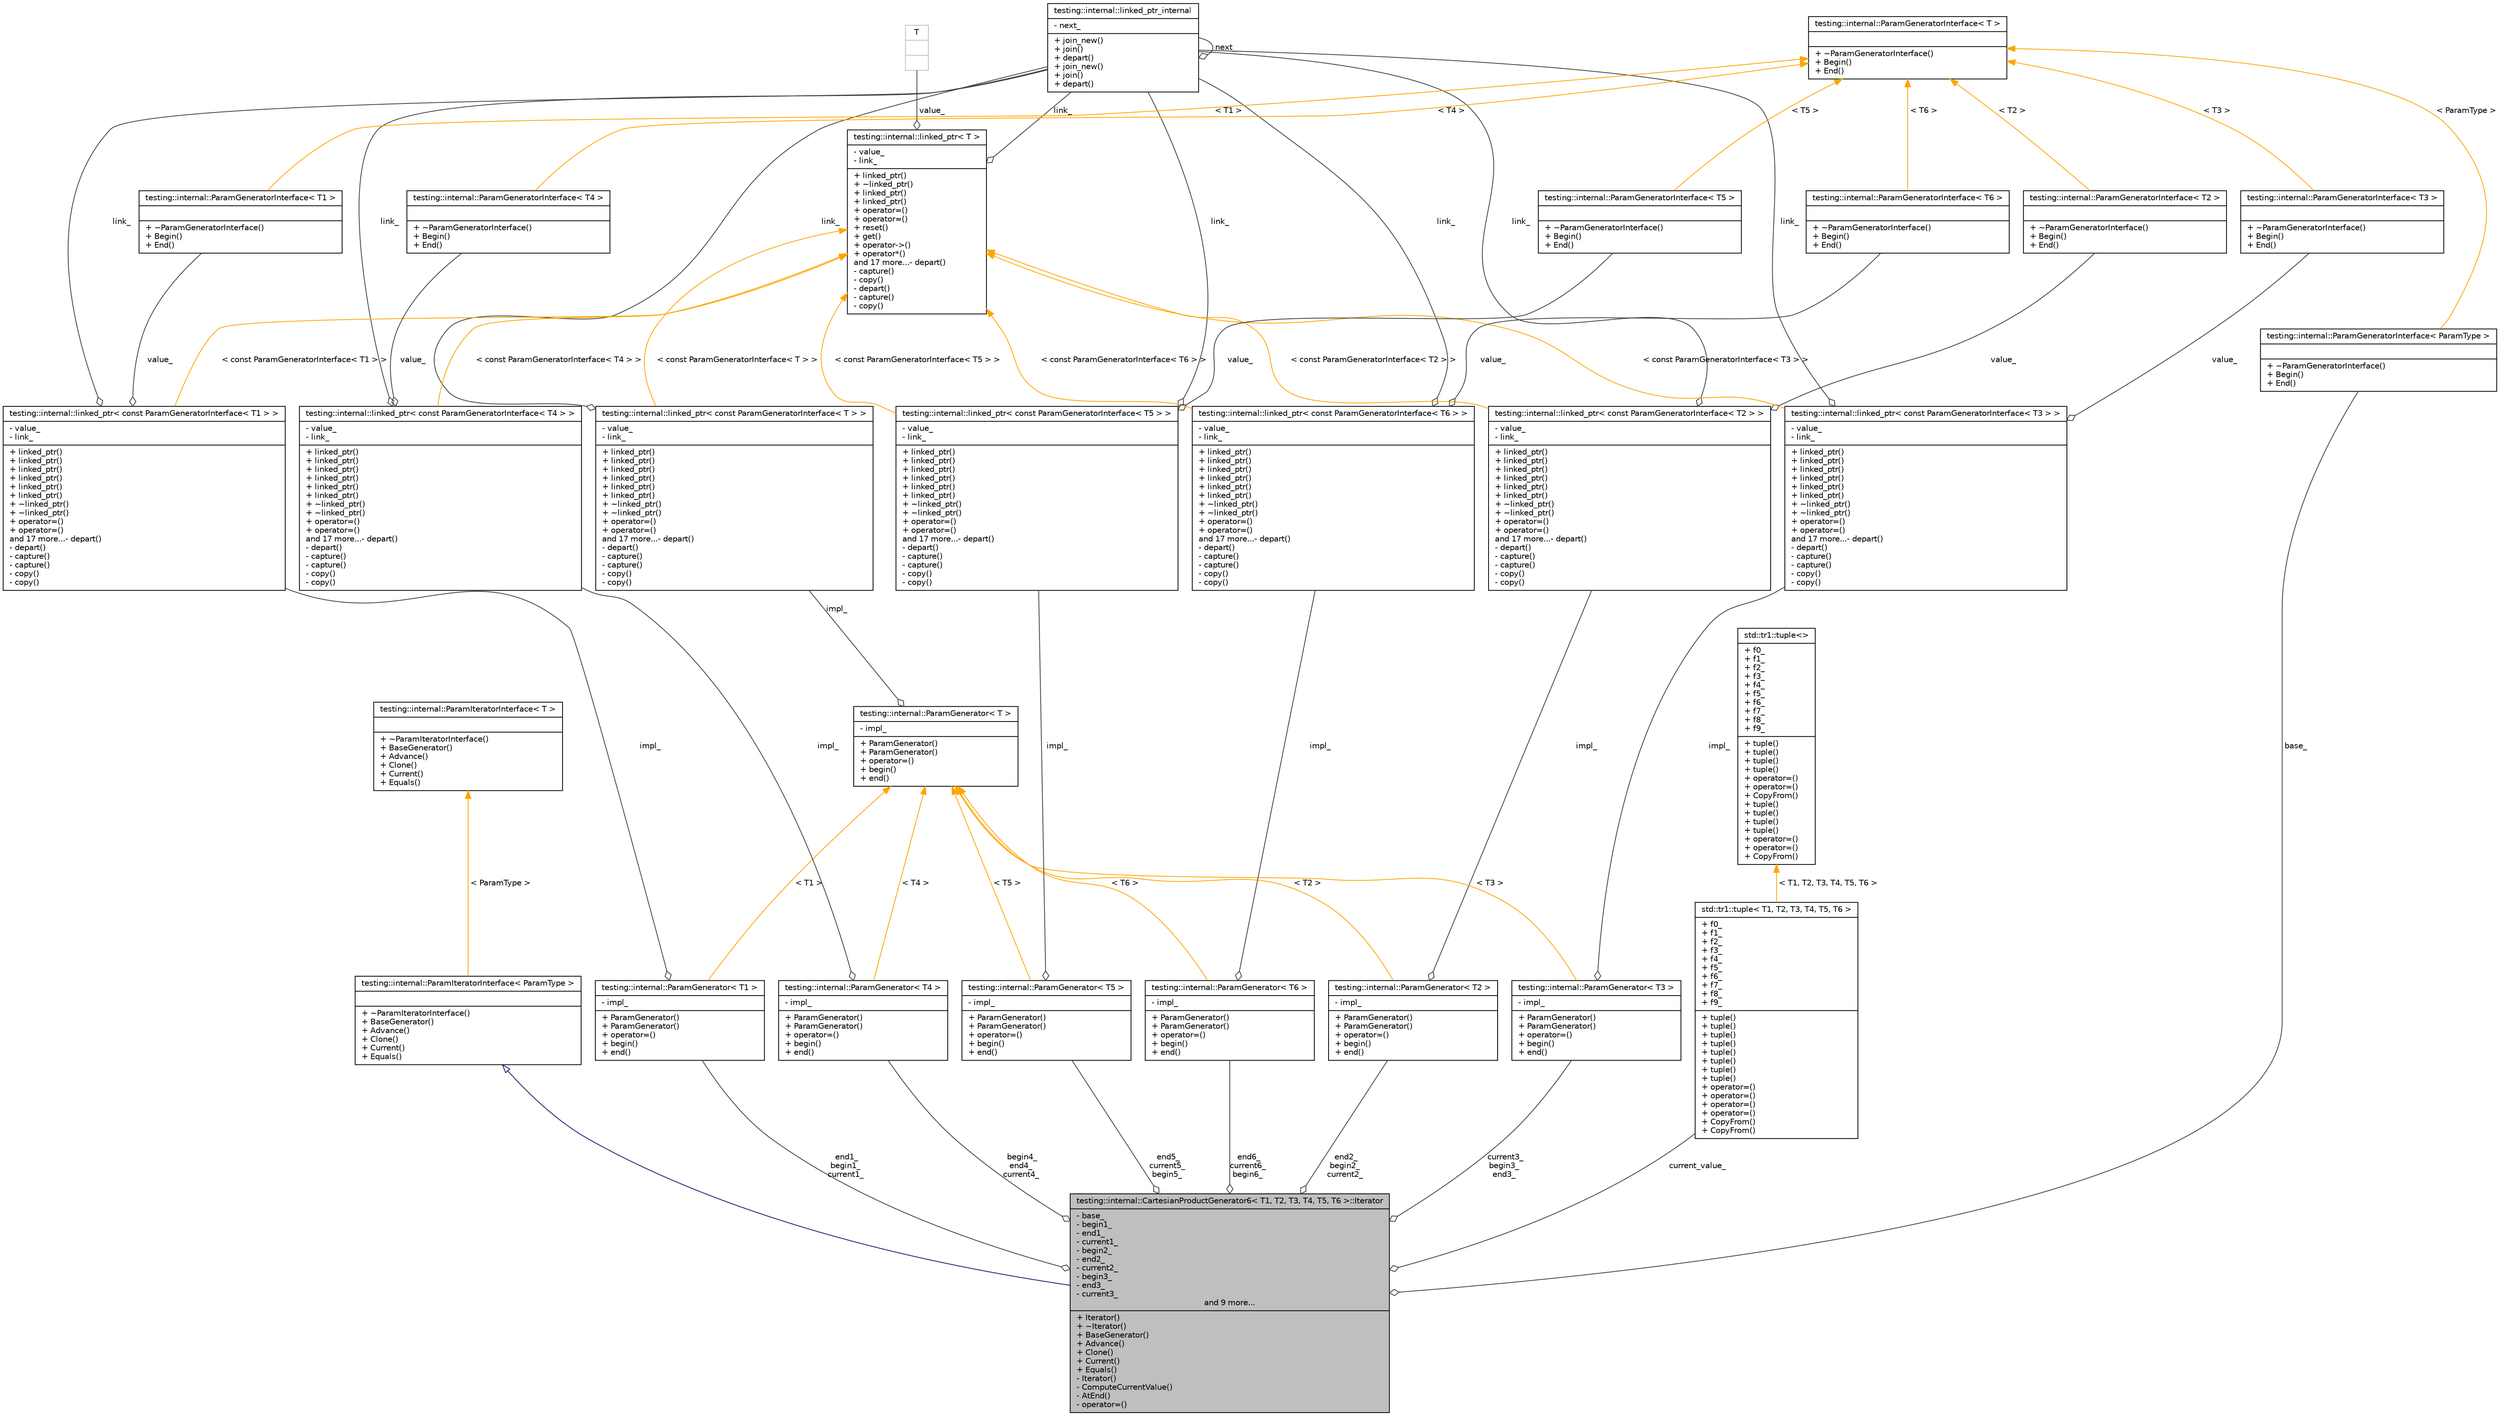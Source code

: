 digraph G
{
  edge [fontname="Helvetica",fontsize="10",labelfontname="Helvetica",labelfontsize="10"];
  node [fontname="Helvetica",fontsize="10",shape=record];
  Node1 [label="{testing::internal::CartesianProductGenerator6\< T1, T2, T3, T4, T5, T6 \>::Iterator\n|- base_\l- begin1_\l- end1_\l- current1_\l- begin2_\l- end2_\l- current2_\l- begin3_\l- end3_\l- current3_\land 9 more...|+ Iterator()\l+ ~Iterator()\l+ BaseGenerator()\l+ Advance()\l+ Clone()\l+ Current()\l+ Equals()\l- Iterator()\l- ComputeCurrentValue()\l- AtEnd()\l- operator=()\l}",height=0.2,width=0.4,color="black", fillcolor="grey75", style="filled" fontcolor="black"];
  Node2 -> Node1 [dir="back",color="midnightblue",fontsize="10",style="solid",arrowtail="onormal",fontname="Helvetica"];
  Node2 [label="{testing::internal::ParamIteratorInterface\< ParamType \>\n||+ ~ParamIteratorInterface()\l+ BaseGenerator()\l+ Advance()\l+ Clone()\l+ Current()\l+ Equals()\l}",height=0.2,width=0.4,color="black", fillcolor="white", style="filled",URL="$classtesting_1_1internal_1_1ParamIteratorInterface.html"];
  Node3 -> Node2 [dir="back",color="orange",fontsize="10",style="solid",label=" \< ParamType \>" ,fontname="Helvetica"];
  Node3 [label="{testing::internal::ParamIteratorInterface\< T \>\n||+ ~ParamIteratorInterface()\l+ BaseGenerator()\l+ Advance()\l+ Clone()\l+ Current()\l+ Equals()\l}",height=0.2,width=0.4,color="black", fillcolor="white", style="filled",URL="$classtesting_1_1internal_1_1ParamIteratorInterface.html"];
  Node4 -> Node1 [color="grey25",fontsize="10",style="solid",label=" end2_\nbegin2_\ncurrent2_" ,arrowhead="odiamond",fontname="Helvetica"];
  Node4 [label="{testing::internal::ParamGenerator\< T2 \>\n|- impl_\l|+ ParamGenerator()\l+ ParamGenerator()\l+ operator=()\l+ begin()\l+ end()\l}",height=0.2,width=0.4,color="black", fillcolor="white", style="filled",URL="$classtesting_1_1internal_1_1ParamGenerator.html"];
  Node5 -> Node4 [color="grey25",fontsize="10",style="solid",label=" impl_" ,arrowhead="odiamond",fontname="Helvetica"];
  Node5 [label="{testing::internal::linked_ptr\< const ParamGeneratorInterface\< T2 \> \>\n|- value_\l- link_\l|+ linked_ptr()\l+ linked_ptr()\l+ linked_ptr()\l+ linked_ptr()\l+ linked_ptr()\l+ linked_ptr()\l+ ~linked_ptr()\l+ ~linked_ptr()\l+ operator=()\l+ operator=()\land 17 more...- depart()\l- depart()\l- capture()\l- capture()\l- copy()\l- copy()\l}",height=0.2,width=0.4,color="black", fillcolor="white", style="filled",URL="$classtesting_1_1internal_1_1linked__ptr.html"];
  Node6 -> Node5 [color="grey25",fontsize="10",style="solid",label=" link_" ,arrowhead="odiamond",fontname="Helvetica"];
  Node6 [label="{testing::internal::linked_ptr_internal\n|- next_\l|+ join_new()\l+ join()\l+ depart()\l+ join_new()\l+ join()\l+ depart()\l}",height=0.2,width=0.4,color="black", fillcolor="white", style="filled",URL="$classtesting_1_1internal_1_1linked__ptr__internal.html"];
  Node6 -> Node6 [color="grey25",fontsize="10",style="solid",label=" next_" ,arrowhead="odiamond",fontname="Helvetica"];
  Node7 -> Node5 [color="grey25",fontsize="10",style="solid",label=" value_" ,arrowhead="odiamond",fontname="Helvetica"];
  Node7 [label="{testing::internal::ParamGeneratorInterface\< T2 \>\n||+ ~ParamGeneratorInterface()\l+ Begin()\l+ End()\l}",height=0.2,width=0.4,color="black", fillcolor="white", style="filled",URL="$classtesting_1_1internal_1_1ParamGeneratorInterface.html"];
  Node8 -> Node7 [dir="back",color="orange",fontsize="10",style="solid",label=" \< T2 \>" ,fontname="Helvetica"];
  Node8 [label="{testing::internal::ParamGeneratorInterface\< T \>\n||+ ~ParamGeneratorInterface()\l+ Begin()\l+ End()\l}",height=0.2,width=0.4,color="black", fillcolor="white", style="filled",URL="$classtesting_1_1internal_1_1ParamGeneratorInterface.html"];
  Node9 -> Node5 [dir="back",color="orange",fontsize="10",style="solid",label=" \< const ParamGeneratorInterface\< T2 \> \>" ,fontname="Helvetica"];
  Node9 [label="{testing::internal::linked_ptr\< T \>\n|- value_\l- link_\l|+ linked_ptr()\l+ ~linked_ptr()\l+ linked_ptr()\l+ linked_ptr()\l+ operator=()\l+ operator=()\l+ reset()\l+ get()\l+ operator-\>()\l+ operator*()\land 17 more...- depart()\l- capture()\l- copy()\l- depart()\l- capture()\l- copy()\l}",height=0.2,width=0.4,color="black", fillcolor="white", style="filled",URL="$classtesting_1_1internal_1_1linked__ptr.html"];
  Node6 -> Node9 [color="grey25",fontsize="10",style="solid",label=" link_" ,arrowhead="odiamond",fontname="Helvetica"];
  Node10 -> Node9 [color="grey25",fontsize="10",style="solid",label=" value_" ,arrowhead="odiamond",fontname="Helvetica"];
  Node10 [label="{T\n||}",height=0.2,width=0.4,color="grey75", fillcolor="white", style="filled"];
  Node11 -> Node4 [dir="back",color="orange",fontsize="10",style="solid",label=" \< T2 \>" ,fontname="Helvetica"];
  Node11 [label="{testing::internal::ParamGenerator\< T \>\n|- impl_\l|+ ParamGenerator()\l+ ParamGenerator()\l+ operator=()\l+ begin()\l+ end()\l}",height=0.2,width=0.4,color="black", fillcolor="white", style="filled",URL="$classtesting_1_1internal_1_1ParamGenerator.html"];
  Node12 -> Node11 [color="grey25",fontsize="10",style="solid",label=" impl_" ,arrowhead="odiamond",fontname="Helvetica"];
  Node12 [label="{testing::internal::linked_ptr\< const ParamGeneratorInterface\< T \> \>\n|- value_\l- link_\l|+ linked_ptr()\l+ linked_ptr()\l+ linked_ptr()\l+ linked_ptr()\l+ linked_ptr()\l+ linked_ptr()\l+ ~linked_ptr()\l+ ~linked_ptr()\l+ operator=()\l+ operator=()\land 17 more...- depart()\l- depart()\l- capture()\l- capture()\l- copy()\l- copy()\l}",height=0.2,width=0.4,color="black", fillcolor="white", style="filled",URL="$classtesting_1_1internal_1_1linked__ptr.html"];
  Node6 -> Node12 [color="grey25",fontsize="10",style="solid",label=" link_" ,arrowhead="odiamond",fontname="Helvetica"];
  Node9 -> Node12 [dir="back",color="orange",fontsize="10",style="solid",label=" \< const ParamGeneratorInterface\< T \> \>" ,fontname="Helvetica"];
  Node13 -> Node1 [color="grey25",fontsize="10",style="solid",label=" base_" ,arrowhead="odiamond",fontname="Helvetica"];
  Node13 [label="{testing::internal::ParamGeneratorInterface\< ParamType \>\n||+ ~ParamGeneratorInterface()\l+ Begin()\l+ End()\l}",height=0.2,width=0.4,color="black", fillcolor="white", style="filled",URL="$classtesting_1_1internal_1_1ParamGeneratorInterface.html"];
  Node8 -> Node13 [dir="back",color="orange",fontsize="10",style="solid",label=" \< ParamType \>" ,fontname="Helvetica"];
  Node14 -> Node1 [color="grey25",fontsize="10",style="solid",label=" end6_\ncurrent6_\nbegin6_" ,arrowhead="odiamond",fontname="Helvetica"];
  Node14 [label="{testing::internal::ParamGenerator\< T6 \>\n|- impl_\l|+ ParamGenerator()\l+ ParamGenerator()\l+ operator=()\l+ begin()\l+ end()\l}",height=0.2,width=0.4,color="black", fillcolor="white", style="filled",URL="$classtesting_1_1internal_1_1ParamGenerator.html"];
  Node15 -> Node14 [color="grey25",fontsize="10",style="solid",label=" impl_" ,arrowhead="odiamond",fontname="Helvetica"];
  Node15 [label="{testing::internal::linked_ptr\< const ParamGeneratorInterface\< T6 \> \>\n|- value_\l- link_\l|+ linked_ptr()\l+ linked_ptr()\l+ linked_ptr()\l+ linked_ptr()\l+ linked_ptr()\l+ linked_ptr()\l+ ~linked_ptr()\l+ ~linked_ptr()\l+ operator=()\l+ operator=()\land 17 more...- depart()\l- depart()\l- capture()\l- capture()\l- copy()\l- copy()\l}",height=0.2,width=0.4,color="black", fillcolor="white", style="filled",URL="$classtesting_1_1internal_1_1linked__ptr.html"];
  Node6 -> Node15 [color="grey25",fontsize="10",style="solid",label=" link_" ,arrowhead="odiamond",fontname="Helvetica"];
  Node16 -> Node15 [color="grey25",fontsize="10",style="solid",label=" value_" ,arrowhead="odiamond",fontname="Helvetica"];
  Node16 [label="{testing::internal::ParamGeneratorInterface\< T6 \>\n||+ ~ParamGeneratorInterface()\l+ Begin()\l+ End()\l}",height=0.2,width=0.4,color="black", fillcolor="white", style="filled",URL="$classtesting_1_1internal_1_1ParamGeneratorInterface.html"];
  Node8 -> Node16 [dir="back",color="orange",fontsize="10",style="solid",label=" \< T6 \>" ,fontname="Helvetica"];
  Node9 -> Node15 [dir="back",color="orange",fontsize="10",style="solid",label=" \< const ParamGeneratorInterface\< T6 \> \>" ,fontname="Helvetica"];
  Node11 -> Node14 [dir="back",color="orange",fontsize="10",style="solid",label=" \< T6 \>" ,fontname="Helvetica"];
  Node17 -> Node1 [color="grey25",fontsize="10",style="solid",label=" end1_\nbegin1_\ncurrent1_" ,arrowhead="odiamond",fontname="Helvetica"];
  Node17 [label="{testing::internal::ParamGenerator\< T1 \>\n|- impl_\l|+ ParamGenerator()\l+ ParamGenerator()\l+ operator=()\l+ begin()\l+ end()\l}",height=0.2,width=0.4,color="black", fillcolor="white", style="filled",URL="$classtesting_1_1internal_1_1ParamGenerator.html"];
  Node18 -> Node17 [color="grey25",fontsize="10",style="solid",label=" impl_" ,arrowhead="odiamond",fontname="Helvetica"];
  Node18 [label="{testing::internal::linked_ptr\< const ParamGeneratorInterface\< T1 \> \>\n|- value_\l- link_\l|+ linked_ptr()\l+ linked_ptr()\l+ linked_ptr()\l+ linked_ptr()\l+ linked_ptr()\l+ linked_ptr()\l+ ~linked_ptr()\l+ ~linked_ptr()\l+ operator=()\l+ operator=()\land 17 more...- depart()\l- depart()\l- capture()\l- capture()\l- copy()\l- copy()\l}",height=0.2,width=0.4,color="black", fillcolor="white", style="filled",URL="$classtesting_1_1internal_1_1linked__ptr.html"];
  Node6 -> Node18 [color="grey25",fontsize="10",style="solid",label=" link_" ,arrowhead="odiamond",fontname="Helvetica"];
  Node19 -> Node18 [color="grey25",fontsize="10",style="solid",label=" value_" ,arrowhead="odiamond",fontname="Helvetica"];
  Node19 [label="{testing::internal::ParamGeneratorInterface\< T1 \>\n||+ ~ParamGeneratorInterface()\l+ Begin()\l+ End()\l}",height=0.2,width=0.4,color="black", fillcolor="white", style="filled",URL="$classtesting_1_1internal_1_1ParamGeneratorInterface.html"];
  Node8 -> Node19 [dir="back",color="orange",fontsize="10",style="solid",label=" \< T1 \>" ,fontname="Helvetica"];
  Node9 -> Node18 [dir="back",color="orange",fontsize="10",style="solid",label=" \< const ParamGeneratorInterface\< T1 \> \>" ,fontname="Helvetica"];
  Node11 -> Node17 [dir="back",color="orange",fontsize="10",style="solid",label=" \< T1 \>" ,fontname="Helvetica"];
  Node20 -> Node1 [color="grey25",fontsize="10",style="solid",label=" current_value_" ,arrowhead="odiamond",fontname="Helvetica"];
  Node20 [label="{std::tr1::tuple\< T1, T2, T3, T4, T5, T6 \>\n|+ f0_\l+ f1_\l+ f2_\l+ f3_\l+ f4_\l+ f5_\l+ f6_\l+ f7_\l+ f8_\l+ f9_\l|+ tuple()\l+ tuple()\l+ tuple()\l+ tuple()\l+ tuple()\l+ tuple()\l+ tuple()\l+ tuple()\l+ operator=()\l+ operator=()\l+ operator=()\l+ operator=()\l+ CopyFrom()\l+ CopyFrom()\l}",height=0.2,width=0.4,color="black", fillcolor="white", style="filled",URL="$classstd_1_1tr1_1_1tuple.html"];
  Node21 -> Node20 [dir="back",color="orange",fontsize="10",style="solid",label=" \< T1, T2, T3, T4, T5, T6 \>" ,fontname="Helvetica"];
  Node21 [label="{std::tr1::tuple\<\>\n|+ f0_\l+ f1_\l+ f2_\l+ f3_\l+ f4_\l+ f5_\l+ f6_\l+ f7_\l+ f8_\l+ f9_\l|+ tuple()\l+ tuple()\l+ tuple()\l+ tuple()\l+ operator=()\l+ operator=()\l+ CopyFrom()\l+ tuple()\l+ tuple()\l+ tuple()\l+ tuple()\l+ operator=()\l+ operator=()\l+ CopyFrom()\l}",height=0.2,width=0.4,color="black", fillcolor="white", style="filled",URL="$classstd_1_1tr1_1_1tuple.html"];
  Node22 -> Node1 [color="grey25",fontsize="10",style="solid",label=" end5_\ncurrent5_\nbegin5_" ,arrowhead="odiamond",fontname="Helvetica"];
  Node22 [label="{testing::internal::ParamGenerator\< T5 \>\n|- impl_\l|+ ParamGenerator()\l+ ParamGenerator()\l+ operator=()\l+ begin()\l+ end()\l}",height=0.2,width=0.4,color="black", fillcolor="white", style="filled",URL="$classtesting_1_1internal_1_1ParamGenerator.html"];
  Node23 -> Node22 [color="grey25",fontsize="10",style="solid",label=" impl_" ,arrowhead="odiamond",fontname="Helvetica"];
  Node23 [label="{testing::internal::linked_ptr\< const ParamGeneratorInterface\< T5 \> \>\n|- value_\l- link_\l|+ linked_ptr()\l+ linked_ptr()\l+ linked_ptr()\l+ linked_ptr()\l+ linked_ptr()\l+ linked_ptr()\l+ ~linked_ptr()\l+ ~linked_ptr()\l+ operator=()\l+ operator=()\land 17 more...- depart()\l- depart()\l- capture()\l- capture()\l- copy()\l- copy()\l}",height=0.2,width=0.4,color="black", fillcolor="white", style="filled",URL="$classtesting_1_1internal_1_1linked__ptr.html"];
  Node6 -> Node23 [color="grey25",fontsize="10",style="solid",label=" link_" ,arrowhead="odiamond",fontname="Helvetica"];
  Node24 -> Node23 [color="grey25",fontsize="10",style="solid",label=" value_" ,arrowhead="odiamond",fontname="Helvetica"];
  Node24 [label="{testing::internal::ParamGeneratorInterface\< T5 \>\n||+ ~ParamGeneratorInterface()\l+ Begin()\l+ End()\l}",height=0.2,width=0.4,color="black", fillcolor="white", style="filled",URL="$classtesting_1_1internal_1_1ParamGeneratorInterface.html"];
  Node8 -> Node24 [dir="back",color="orange",fontsize="10",style="solid",label=" \< T5 \>" ,fontname="Helvetica"];
  Node9 -> Node23 [dir="back",color="orange",fontsize="10",style="solid",label=" \< const ParamGeneratorInterface\< T5 \> \>" ,fontname="Helvetica"];
  Node11 -> Node22 [dir="back",color="orange",fontsize="10",style="solid",label=" \< T5 \>" ,fontname="Helvetica"];
  Node25 -> Node1 [color="grey25",fontsize="10",style="solid",label=" begin4_\nend4_\ncurrent4_" ,arrowhead="odiamond",fontname="Helvetica"];
  Node25 [label="{testing::internal::ParamGenerator\< T4 \>\n|- impl_\l|+ ParamGenerator()\l+ ParamGenerator()\l+ operator=()\l+ begin()\l+ end()\l}",height=0.2,width=0.4,color="black", fillcolor="white", style="filled",URL="$classtesting_1_1internal_1_1ParamGenerator.html"];
  Node26 -> Node25 [color="grey25",fontsize="10",style="solid",label=" impl_" ,arrowhead="odiamond",fontname="Helvetica"];
  Node26 [label="{testing::internal::linked_ptr\< const ParamGeneratorInterface\< T4 \> \>\n|- value_\l- link_\l|+ linked_ptr()\l+ linked_ptr()\l+ linked_ptr()\l+ linked_ptr()\l+ linked_ptr()\l+ linked_ptr()\l+ ~linked_ptr()\l+ ~linked_ptr()\l+ operator=()\l+ operator=()\land 17 more...- depart()\l- depart()\l- capture()\l- capture()\l- copy()\l- copy()\l}",height=0.2,width=0.4,color="black", fillcolor="white", style="filled",URL="$classtesting_1_1internal_1_1linked__ptr.html"];
  Node6 -> Node26 [color="grey25",fontsize="10",style="solid",label=" link_" ,arrowhead="odiamond",fontname="Helvetica"];
  Node27 -> Node26 [color="grey25",fontsize="10",style="solid",label=" value_" ,arrowhead="odiamond",fontname="Helvetica"];
  Node27 [label="{testing::internal::ParamGeneratorInterface\< T4 \>\n||+ ~ParamGeneratorInterface()\l+ Begin()\l+ End()\l}",height=0.2,width=0.4,color="black", fillcolor="white", style="filled",URL="$classtesting_1_1internal_1_1ParamGeneratorInterface.html"];
  Node8 -> Node27 [dir="back",color="orange",fontsize="10",style="solid",label=" \< T4 \>" ,fontname="Helvetica"];
  Node9 -> Node26 [dir="back",color="orange",fontsize="10",style="solid",label=" \< const ParamGeneratorInterface\< T4 \> \>" ,fontname="Helvetica"];
  Node11 -> Node25 [dir="back",color="orange",fontsize="10",style="solid",label=" \< T4 \>" ,fontname="Helvetica"];
  Node28 -> Node1 [color="grey25",fontsize="10",style="solid",label=" current3_\nbegin3_\nend3_" ,arrowhead="odiamond",fontname="Helvetica"];
  Node28 [label="{testing::internal::ParamGenerator\< T3 \>\n|- impl_\l|+ ParamGenerator()\l+ ParamGenerator()\l+ operator=()\l+ begin()\l+ end()\l}",height=0.2,width=0.4,color="black", fillcolor="white", style="filled",URL="$classtesting_1_1internal_1_1ParamGenerator.html"];
  Node29 -> Node28 [color="grey25",fontsize="10",style="solid",label=" impl_" ,arrowhead="odiamond",fontname="Helvetica"];
  Node29 [label="{testing::internal::linked_ptr\< const ParamGeneratorInterface\< T3 \> \>\n|- value_\l- link_\l|+ linked_ptr()\l+ linked_ptr()\l+ linked_ptr()\l+ linked_ptr()\l+ linked_ptr()\l+ linked_ptr()\l+ ~linked_ptr()\l+ ~linked_ptr()\l+ operator=()\l+ operator=()\land 17 more...- depart()\l- depart()\l- capture()\l- capture()\l- copy()\l- copy()\l}",height=0.2,width=0.4,color="black", fillcolor="white", style="filled",URL="$classtesting_1_1internal_1_1linked__ptr.html"];
  Node6 -> Node29 [color="grey25",fontsize="10",style="solid",label=" link_" ,arrowhead="odiamond",fontname="Helvetica"];
  Node30 -> Node29 [color="grey25",fontsize="10",style="solid",label=" value_" ,arrowhead="odiamond",fontname="Helvetica"];
  Node30 [label="{testing::internal::ParamGeneratorInterface\< T3 \>\n||+ ~ParamGeneratorInterface()\l+ Begin()\l+ End()\l}",height=0.2,width=0.4,color="black", fillcolor="white", style="filled",URL="$classtesting_1_1internal_1_1ParamGeneratorInterface.html"];
  Node8 -> Node30 [dir="back",color="orange",fontsize="10",style="solid",label=" \< T3 \>" ,fontname="Helvetica"];
  Node9 -> Node29 [dir="back",color="orange",fontsize="10",style="solid",label=" \< const ParamGeneratorInterface\< T3 \> \>" ,fontname="Helvetica"];
  Node11 -> Node28 [dir="back",color="orange",fontsize="10",style="solid",label=" \< T3 \>" ,fontname="Helvetica"];
}
